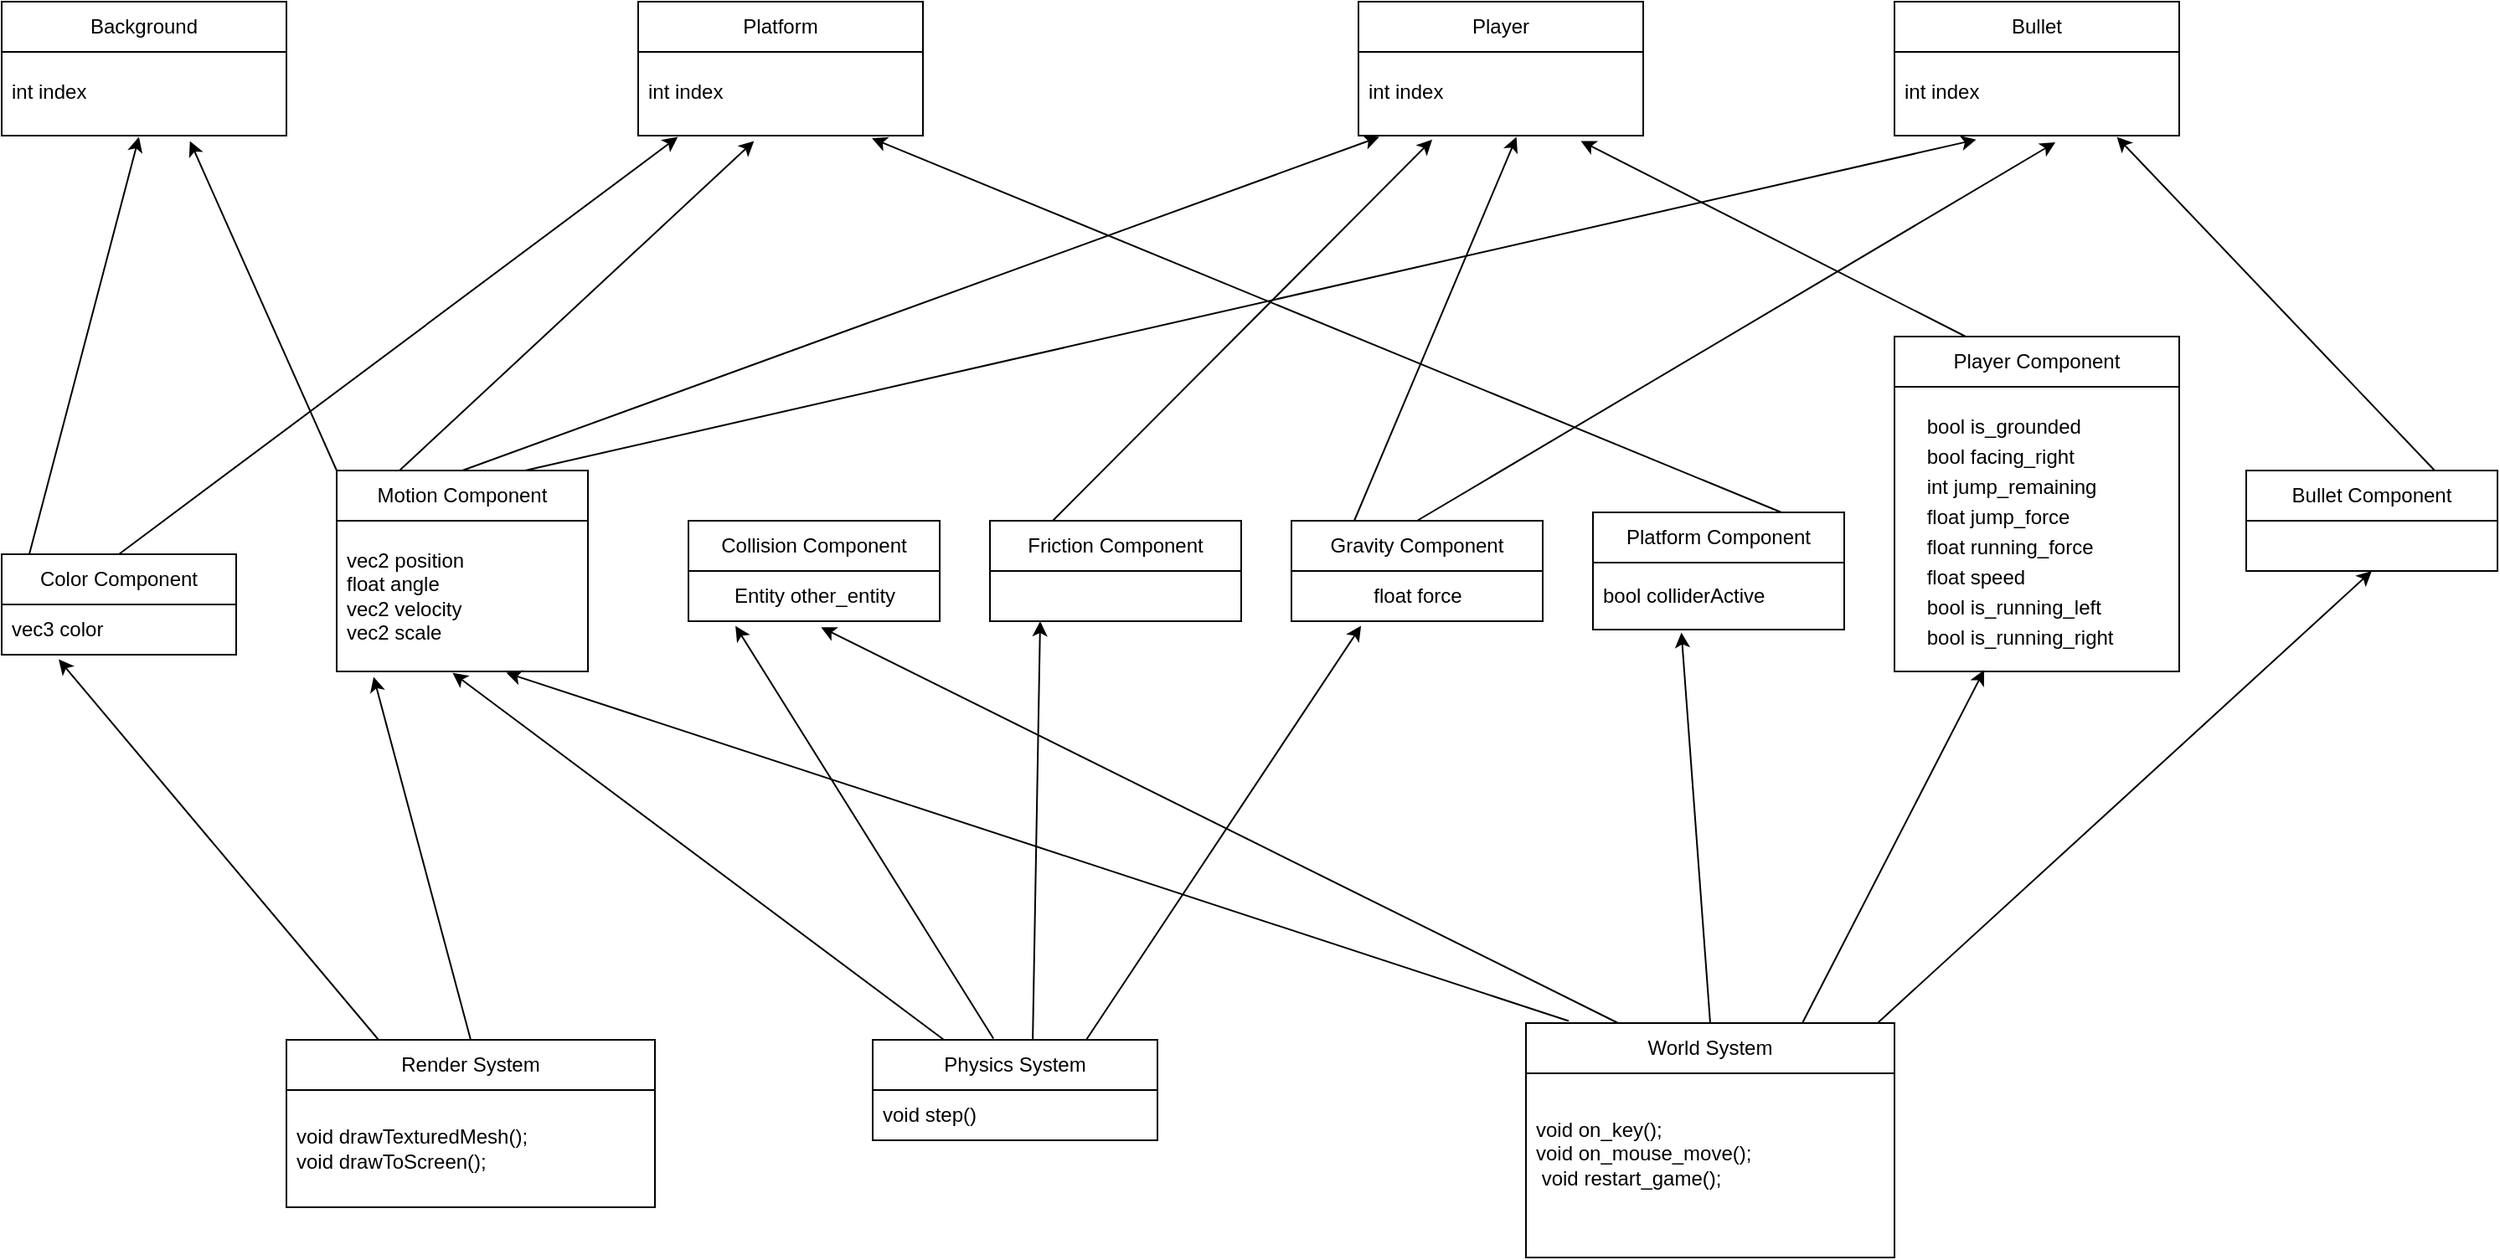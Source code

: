 <mxfile version="20.4.1" type="device"><diagram name="Page-1" id="4Whk2CYhRU4salSlaz38"><mxGraphModel dx="1790" dy="820" grid="1" gridSize="10" guides="1" tooltips="1" connect="1" arrows="1" fold="1" page="1" pageScale="1" pageWidth="2000" pageHeight="1100" math="0" shadow="0"><root><mxCell id="0"/><mxCell id="1" parent="0"/><mxCell id="E_AX1NJWSpd25wLAtNJO-4" value="Platform Component" style="swimlane;fontStyle=0;childLayout=stackLayout;horizontal=1;startSize=30;horizontalStack=0;resizeParent=1;resizeParentMax=0;resizeLast=0;collapsible=1;marginBottom=0;whiteSpace=wrap;html=1;" parent="1" vertex="1"><mxGeometry x="1130" y="365" width="150" height="70" as="geometry"/></mxCell><mxCell id="E_AX1NJWSpd25wLAtNJO-5" value="bool colliderActive" style="text;strokeColor=none;fillColor=none;align=left;verticalAlign=middle;spacingLeft=4;spacingRight=4;overflow=hidden;points=[[0,0.5],[1,0.5]];portConstraint=eastwest;rotatable=0;whiteSpace=wrap;html=1;" parent="E_AX1NJWSpd25wLAtNJO-4" vertex="1"><mxGeometry y="30" width="150" height="40" as="geometry"/></mxCell><mxCell id="E_AX1NJWSpd25wLAtNJO-8" value="Motion Component" style="swimlane;fontStyle=0;childLayout=stackLayout;horizontal=1;startSize=30;horizontalStack=0;resizeParent=1;resizeParentMax=0;resizeLast=0;collapsible=1;marginBottom=0;whiteSpace=wrap;html=1;" parent="1" vertex="1"><mxGeometry x="380" y="340" width="150" height="120" as="geometry"/></mxCell><mxCell id="E_AX1NJWSpd25wLAtNJO-9" value="&lt;div&gt;vec2 position&lt;/div&gt;&lt;div&gt;float angle&lt;/div&gt;&lt;div&gt;vec2 velocity&lt;/div&gt;&lt;div&gt;vec2 scale&lt;/div&gt;" style="text;strokeColor=none;fillColor=none;align=left;verticalAlign=middle;spacingLeft=4;spacingRight=4;overflow=hidden;points=[[0,0.5],[1,0.5]];portConstraint=eastwest;rotatable=0;whiteSpace=wrap;html=1;" parent="E_AX1NJWSpd25wLAtNJO-8" vertex="1"><mxGeometry y="30" width="150" height="90" as="geometry"/></mxCell><mxCell id="E_AX1NJWSpd25wLAtNJO-10" value="Color Component" style="swimlane;fontStyle=0;childLayout=stackLayout;horizontal=1;startSize=30;horizontalStack=0;resizeParent=1;resizeParentMax=0;resizeLast=0;collapsible=1;marginBottom=0;whiteSpace=wrap;html=1;" parent="1" vertex="1"><mxGeometry x="180" y="390" width="140" height="60" as="geometry"/></mxCell><mxCell id="E_AX1NJWSpd25wLAtNJO-11" value="vec3 color" style="text;strokeColor=none;fillColor=none;align=left;verticalAlign=middle;spacingLeft=4;spacingRight=4;overflow=hidden;points=[[0,0.5],[1,0.5]];portConstraint=eastwest;rotatable=0;whiteSpace=wrap;html=1;" parent="E_AX1NJWSpd25wLAtNJO-10" vertex="1"><mxGeometry y="30" width="140" height="30" as="geometry"/></mxCell><mxCell id="E_AX1NJWSpd25wLAtNJO-12" value="Player Component" style="swimlane;fontStyle=0;childLayout=stackLayout;horizontal=1;startSize=30;horizontalStack=0;resizeParent=1;resizeParentMax=0;resizeLast=0;collapsible=1;marginBottom=0;whiteSpace=wrap;html=1;fillColor=default;" parent="1" vertex="1"><mxGeometry x="1310" y="260" width="170" height="200" as="geometry"/></mxCell><mxCell id="E_AX1NJWSpd25wLAtNJO-13" value="&lt;p style=&quot;line-height: 130%;&quot;&gt;&lt;/p&gt;&lt;div style=&quot;line-height: 150%;&quot;&gt;&lt;span data-darkreader-inline-color=&quot;&quot; data-darkreader-inline-bgcolor=&quot;&quot; style=&quot;background-color: initial; color: rgb(0, 0, 0); --darkreader-inline-bgcolor: initial; --darkreader-inline-color: #e8e6e3;&quot;&gt;&lt;span style=&quot;white-space: pre;&quot;&gt;&amp;nbsp;&amp;nbsp;&amp;nbsp;&amp;nbsp;&lt;/span&gt;&lt;/span&gt;&lt;span data-darkreader-inline-color=&quot;&quot; data-darkreader-inline-bgcolor=&quot;&quot; style=&quot;background-color: initial; color: rgb(0, 0, 0); --darkreader-inline-bgcolor: initial; --darkreader-inline-color: #e8e6e3;&quot;&gt;bool is_grounded&lt;/span&gt;&lt;br&gt;&lt;/div&gt;&lt;div style=&quot;line-height: 150%;&quot;&gt;&lt;span data-darkreader-inline-color=&quot;&quot; data-darkreader-inline-bgcolor=&quot;&quot; style=&quot;background-color: initial; color: rgb(0, 0, 0); --darkreader-inline-bgcolor: initial; --darkreader-inline-color: #e8e6e3;&quot;&gt;&lt;span style=&quot;white-space: pre;&quot;&gt;&amp;nbsp;&amp;nbsp;&amp;nbsp;&amp;nbsp;&lt;/span&gt;&lt;/span&gt;&lt;span data-darkreader-inline-color=&quot;&quot; data-darkreader-inline-bgcolor=&quot;&quot; style=&quot;background-color: initial; color: rgb(0, 0, 0); --darkreader-inline-bgcolor: initial; --darkreader-inline-color: #e8e6e3;&quot;&gt;bool facing_right&amp;nbsp;&lt;/span&gt;&lt;/div&gt;&lt;div style=&quot;line-height: 150%;&quot;&gt;&lt;span style=&quot;&quot;&gt;&lt;span style=&quot;&quot;&gt;&lt;span style=&quot;white-space: pre;&quot;&gt;&amp;nbsp;&amp;nbsp;&amp;nbsp;&amp;nbsp;&lt;/span&gt;&lt;/span&gt;int jump_remaining&amp;nbsp;&lt;/span&gt;&lt;/div&gt;&lt;div style=&quot;line-height: 150%;&quot;&gt;&lt;span style=&quot;&quot;&gt;&lt;span style=&quot;&quot;&gt;&lt;span style=&quot;white-space: pre;&quot;&gt;&amp;nbsp;&amp;nbsp;&amp;nbsp;&amp;nbsp;&lt;/span&gt;&lt;/span&gt;float jump_force&lt;/span&gt;&lt;/div&gt;&lt;div style=&quot;line-height: 150%;&quot;&gt;&lt;span style=&quot;&quot;&gt;&lt;span style=&quot;&quot;&gt;&lt;span style=&quot;white-space: pre;&quot;&gt;&amp;nbsp;&amp;nbsp;&amp;nbsp;&amp;nbsp;&lt;/span&gt;&lt;/span&gt;float running_force&amp;nbsp;&lt;/span&gt;&lt;/div&gt;&lt;div style=&quot;line-height: 150%;&quot;&gt;&lt;span style=&quot;&quot;&gt;&lt;span style=&quot;&quot;&gt;&lt;span style=&quot;white-space: pre;&quot;&gt;&amp;nbsp;&amp;nbsp;&amp;nbsp;&amp;nbsp;&lt;/span&gt;&lt;/span&gt;float speed&lt;/span&gt;&lt;/div&gt;&lt;div style=&quot;line-height: 150%;&quot;&gt;&lt;span style=&quot;&quot;&gt;&lt;span style=&quot;&quot;&gt;&lt;span style=&quot;white-space: pre;&quot;&gt;&amp;nbsp;&amp;nbsp;&amp;nbsp;&amp;nbsp;&lt;/span&gt;&lt;/span&gt;bool is_running_left&lt;/span&gt;&lt;/div&gt;&lt;div style=&quot;line-height: 150%;&quot;&gt;&lt;span style=&quot;&quot;&gt;&lt;span style=&quot;&quot;&gt;&lt;span style=&quot;white-space: pre;&quot;&gt;&amp;nbsp;&amp;nbsp;&amp;nbsp;&amp;nbsp;&lt;/span&gt;&lt;/span&gt;bool is_running_right&lt;/span&gt;&lt;/div&gt;&lt;p&gt;&lt;/p&gt;" style="text;strokeColor=none;fillColor=none;align=left;verticalAlign=middle;spacingLeft=4;spacingRight=4;overflow=hidden;points=[[0,0.5],[1,0.5]];portConstraint=eastwest;rotatable=0;whiteSpace=wrap;html=1;" parent="E_AX1NJWSpd25wLAtNJO-12" vertex="1"><mxGeometry y="30" width="170" height="170" as="geometry"/></mxCell><mxCell id="E_AX1NJWSpd25wLAtNJO-14" value="Render System" style="swimlane;fontStyle=0;childLayout=stackLayout;horizontal=1;startSize=30;horizontalStack=0;resizeParent=1;resizeParentMax=0;resizeLast=0;collapsible=1;marginBottom=0;whiteSpace=wrap;html=1;" parent="1" vertex="1"><mxGeometry x="350" y="680" width="220" height="100" as="geometry"/></mxCell><mxCell id="E_AX1NJWSpd25wLAtNJO-15" value="&lt;div&gt;void drawTexturedMesh();&lt;/div&gt;&lt;div&gt;void drawToScreen();&lt;span style=&quot;&quot;&gt;&lt;/span&gt;&lt;/div&gt;" style="text;strokeColor=none;fillColor=none;align=left;verticalAlign=middle;spacingLeft=4;spacingRight=4;overflow=hidden;points=[[0,0.5],[1,0.5]];portConstraint=eastwest;rotatable=0;whiteSpace=wrap;html=1;" parent="E_AX1NJWSpd25wLAtNJO-14" vertex="1"><mxGeometry y="30" width="220" height="70" as="geometry"/></mxCell><mxCell id="E_AX1NJWSpd25wLAtNJO-18" value="Physics System" style="swimlane;fontStyle=0;childLayout=stackLayout;horizontal=1;startSize=30;horizontalStack=0;resizeParent=1;resizeParentMax=0;resizeLast=0;collapsible=1;marginBottom=0;whiteSpace=wrap;html=1;" parent="1" vertex="1"><mxGeometry x="700" y="680" width="170" height="60" as="geometry"/></mxCell><mxCell id="E_AX1NJWSpd25wLAtNJO-19" value="void&amp;nbsp;step()" style="text;strokeColor=none;fillColor=none;align=left;verticalAlign=middle;spacingLeft=4;spacingRight=4;overflow=hidden;points=[[0,0.5],[1,0.5]];portConstraint=eastwest;rotatable=0;whiteSpace=wrap;html=1;" parent="E_AX1NJWSpd25wLAtNJO-18" vertex="1"><mxGeometry y="30" width="170" height="30" as="geometry"/></mxCell><mxCell id="8jfZw3TqL5WwRgK06lYh-1" value="World System" style="swimlane;fontStyle=0;childLayout=stackLayout;horizontal=1;startSize=30;horizontalStack=0;resizeParent=1;resizeParentMax=0;resizeLast=0;collapsible=1;marginBottom=0;whiteSpace=wrap;html=1;" parent="1" vertex="1"><mxGeometry x="1090" y="670" width="220" height="140" as="geometry"/></mxCell><mxCell id="8jfZw3TqL5WwRgK06lYh-2" value="&lt;div&gt;void on_key();&lt;/div&gt;&lt;div&gt;void on_mouse_move();&lt;span style=&quot;&quot;&gt;&lt;/span&gt;&lt;/div&gt;&lt;div&gt;&lt;span style=&quot;background-color: initial;&quot;&gt;&lt;span style=&quot;white-space: pre;&quot;&gt;&amp;nbsp;&lt;/span&gt;&lt;/span&gt;&lt;span style=&quot;background-color: initial;&quot;&gt;void restart_game();&lt;/span&gt;&lt;br&gt;&lt;/div&gt;&lt;div&gt;&lt;br&gt;&lt;/div&gt;" style="text;strokeColor=none;fillColor=none;align=left;verticalAlign=middle;spacingLeft=4;spacingRight=4;overflow=hidden;points=[[0,0.5],[1,0.5]];portConstraint=eastwest;rotatable=0;whiteSpace=wrap;html=1;" parent="8jfZw3TqL5WwRgK06lYh-1" vertex="1"><mxGeometry y="30" width="220" height="110" as="geometry"/></mxCell><mxCell id="r48Ck-CKU5FbPxM-GwQW-3" value="Friction Component" style="swimlane;fontStyle=0;childLayout=stackLayout;horizontal=1;startSize=30;horizontalStack=0;resizeParent=1;resizeParentMax=0;resizeLast=0;collapsible=1;marginBottom=0;whiteSpace=wrap;html=1;" vertex="1" parent="1"><mxGeometry x="770" y="370" width="150" height="60" as="geometry"/></mxCell><mxCell id="r48Ck-CKU5FbPxM-GwQW-4" value="Gravity Component" style="swimlane;fontStyle=0;childLayout=stackLayout;horizontal=1;startSize=30;horizontalStack=0;resizeParent=1;resizeParentMax=0;resizeLast=0;collapsible=1;marginBottom=0;whiteSpace=wrap;html=1;" vertex="1" parent="1"><mxGeometry x="950" y="370" width="150" height="60" as="geometry"/></mxCell><mxCell id="r48Ck-CKU5FbPxM-GwQW-7" value="float force" style="text;html=1;align=center;verticalAlign=middle;resizable=0;points=[];autosize=1;strokeColor=none;fillColor=none;" vertex="1" parent="r48Ck-CKU5FbPxM-GwQW-4"><mxGeometry y="30" width="150" height="30" as="geometry"/></mxCell><mxCell id="r48Ck-CKU5FbPxM-GwQW-5" value="Bullet Component" style="swimlane;fontStyle=0;childLayout=stackLayout;horizontal=1;startSize=30;horizontalStack=0;resizeParent=1;resizeParentMax=0;resizeLast=0;collapsible=1;marginBottom=0;whiteSpace=wrap;html=1;" vertex="1" parent="1"><mxGeometry x="1520" y="340" width="150" height="60" as="geometry"/></mxCell><mxCell id="r48Ck-CKU5FbPxM-GwQW-10" value="Collision Component" style="swimlane;fontStyle=0;childLayout=stackLayout;horizontal=1;startSize=30;horizontalStack=0;resizeParent=1;resizeParentMax=0;resizeLast=0;collapsible=1;marginBottom=0;whiteSpace=wrap;html=1;" vertex="1" parent="1"><mxGeometry x="590" y="370" width="150" height="60" as="geometry"/></mxCell><mxCell id="r48Ck-CKU5FbPxM-GwQW-11" value="Entity other_entity" style="text;html=1;align=center;verticalAlign=middle;resizable=0;points=[];autosize=1;strokeColor=none;fillColor=none;" vertex="1" parent="r48Ck-CKU5FbPxM-GwQW-10"><mxGeometry y="30" width="150" height="30" as="geometry"/></mxCell><mxCell id="r48Ck-CKU5FbPxM-GwQW-29" value="" style="endArrow=classic;html=1;rounded=0;exitX=0.25;exitY=0;exitDx=0;exitDy=0;entryX=0.243;entryY=1.093;entryDx=0;entryDy=0;entryPerimeter=0;" edge="1" parent="1" source="E_AX1NJWSpd25wLAtNJO-14" target="E_AX1NJWSpd25wLAtNJO-11"><mxGeometry width="50" height="50" relative="1" as="geometry"><mxPoint x="810" y="570" as="sourcePoint"/><mxPoint x="960" y="510" as="targetPoint"/></mxGeometry></mxCell><mxCell id="r48Ck-CKU5FbPxM-GwQW-30" value="" style="endArrow=classic;html=1;rounded=0;exitX=0.5;exitY=0;exitDx=0;exitDy=0;entryX=0.147;entryY=1.036;entryDx=0;entryDy=0;entryPerimeter=0;" edge="1" parent="1" source="E_AX1NJWSpd25wLAtNJO-14" target="E_AX1NJWSpd25wLAtNJO-9"><mxGeometry width="50" height="50" relative="1" as="geometry"><mxPoint x="245" y="660" as="sourcePoint"/><mxPoint x="224.02" y="462.79" as="targetPoint"/></mxGeometry></mxCell><mxCell id="r48Ck-CKU5FbPxM-GwQW-31" value="" style="endArrow=classic;html=1;rounded=0;exitX=0.25;exitY=0;exitDx=0;exitDy=0;entryX=0.461;entryY=1.009;entryDx=0;entryDy=0;entryPerimeter=0;" edge="1" parent="1" source="E_AX1NJWSpd25wLAtNJO-18" target="E_AX1NJWSpd25wLAtNJO-9"><mxGeometry width="50" height="50" relative="1" as="geometry"><mxPoint x="300" y="660" as="sourcePoint"/><mxPoint x="433.404" y="470" as="targetPoint"/></mxGeometry></mxCell><mxCell id="r48Ck-CKU5FbPxM-GwQW-32" value="" style="endArrow=classic;html=1;rounded=0;exitX=0.116;exitY=-0.009;exitDx=0;exitDy=0;entryX=0.675;entryY=1.009;entryDx=0;entryDy=0;entryPerimeter=0;exitPerimeter=0;" edge="1" parent="1" source="8jfZw3TqL5WwRgK06lYh-1" target="E_AX1NJWSpd25wLAtNJO-9"><mxGeometry width="50" height="50" relative="1" as="geometry"><mxPoint x="512.5" y="660" as="sourcePoint"/><mxPoint x="459.15" y="470.81" as="targetPoint"/></mxGeometry></mxCell><mxCell id="r48Ck-CKU5FbPxM-GwQW-33" value="" style="endArrow=classic;html=1;rounded=0;entryX=0.187;entryY=1.093;entryDx=0;entryDy=0;entryPerimeter=0;exitX=0.424;exitY=-0.013;exitDx=0;exitDy=0;exitPerimeter=0;" edge="1" parent="1" source="E_AX1NJWSpd25wLAtNJO-18" target="r48Ck-CKU5FbPxM-GwQW-11"><mxGeometry width="50" height="50" relative="1" as="geometry"><mxPoint x="530" y="650" as="sourcePoint"/><mxPoint x="469.15" y="480.81" as="targetPoint"/></mxGeometry></mxCell><mxCell id="r48Ck-CKU5FbPxM-GwQW-34" value="" style="endArrow=classic;html=1;rounded=0;exitX=0.25;exitY=0;exitDx=0;exitDy=0;entryX=0.528;entryY=1.12;entryDx=0;entryDy=0;entryPerimeter=0;" edge="1" parent="1" source="8jfZw3TqL5WwRgK06lYh-1" target="r48Ck-CKU5FbPxM-GwQW-11"><mxGeometry width="50" height="50" relative="1" as="geometry"><mxPoint x="532.5" y="680" as="sourcePoint"/><mxPoint x="479.15" y="490.81" as="targetPoint"/></mxGeometry></mxCell><mxCell id="r48Ck-CKU5FbPxM-GwQW-35" value="" style="endArrow=classic;html=1;rounded=0;exitX=0.562;exitY=0.007;exitDx=0;exitDy=0;exitPerimeter=0;" edge="1" parent="1" source="E_AX1NJWSpd25wLAtNJO-18"><mxGeometry width="50" height="50" relative="1" as="geometry"><mxPoint x="542.5" y="690" as="sourcePoint"/><mxPoint x="800" y="430" as="targetPoint"/></mxGeometry></mxCell><mxCell id="r48Ck-CKU5FbPxM-GwQW-36" value="" style="endArrow=classic;html=1;rounded=0;exitX=0.75;exitY=0;exitDx=0;exitDy=0;entryX=0.277;entryY=1.093;entryDx=0;entryDy=0;entryPerimeter=0;" edge="1" parent="1" source="E_AX1NJWSpd25wLAtNJO-18" target="r48Ck-CKU5FbPxM-GwQW-7"><mxGeometry width="50" height="50" relative="1" as="geometry"><mxPoint x="565.54" y="660.42" as="sourcePoint"/><mxPoint x="810" y="440" as="targetPoint"/></mxGeometry></mxCell><mxCell id="r48Ck-CKU5FbPxM-GwQW-37" value="" style="endArrow=classic;html=1;rounded=0;exitX=0.5;exitY=0;exitDx=0;exitDy=0;entryX=0.352;entryY=1.045;entryDx=0;entryDy=0;entryPerimeter=0;" edge="1" parent="1" source="8jfZw3TqL5WwRgK06lYh-1" target="E_AX1NJWSpd25wLAtNJO-5"><mxGeometry width="50" height="50" relative="1" as="geometry"><mxPoint x="975" y="640" as="sourcePoint"/><mxPoint x="679.2" y="443.6" as="targetPoint"/></mxGeometry></mxCell><mxCell id="r48Ck-CKU5FbPxM-GwQW-38" value="" style="endArrow=classic;html=1;rounded=0;exitX=0.75;exitY=0;exitDx=0;exitDy=0;entryX=0.315;entryY=0.995;entryDx=0;entryDy=0;entryPerimeter=0;" edge="1" parent="1" source="8jfZw3TqL5WwRgK06lYh-1" target="E_AX1NJWSpd25wLAtNJO-13"><mxGeometry width="50" height="50" relative="1" as="geometry"><mxPoint x="1030" y="640" as="sourcePoint"/><mxPoint x="1192.8" y="446.8" as="targetPoint"/></mxGeometry></mxCell><mxCell id="r48Ck-CKU5FbPxM-GwQW-39" value="" style="endArrow=classic;html=1;rounded=0;exitX=0.956;exitY=-0.003;exitDx=0;exitDy=0;entryX=0.5;entryY=1;entryDx=0;entryDy=0;exitPerimeter=0;" edge="1" parent="1" source="8jfZw3TqL5WwRgK06lYh-1" target="r48Ck-CKU5FbPxM-GwQW-5"><mxGeometry width="50" height="50" relative="1" as="geometry"><mxPoint x="1085" y="640" as="sourcePoint"/><mxPoint x="1373.55" y="469.15" as="targetPoint"/></mxGeometry></mxCell><mxCell id="r48Ck-CKU5FbPxM-GwQW-40" value="Player" style="swimlane;fontStyle=0;childLayout=stackLayout;horizontal=1;startSize=30;horizontalStack=0;resizeParent=1;resizeParentMax=0;resizeLast=0;collapsible=1;marginBottom=0;whiteSpace=wrap;html=1;fillColor=default;" vertex="1" parent="1"><mxGeometry x="990" y="60" width="170" height="80" as="geometry"/></mxCell><mxCell id="r48Ck-CKU5FbPxM-GwQW-41" value="&lt;p style=&quot;line-height: 130%;&quot;&gt;&lt;/p&gt;&lt;div style=&quot;line-height: 150%;&quot;&gt;&lt;span style=&quot;white-space: pre;&quot;&gt;int index&lt;/span&gt;&lt;/div&gt;&lt;div style=&quot;line-height: 150%;&quot;&gt;&lt;span style=&quot;white-space: pre;&quot;&gt;&lt;br&gt;&lt;/span&gt;&lt;/div&gt;&lt;p&gt;&lt;/p&gt;" style="text;strokeColor=none;fillColor=none;align=left;verticalAlign=middle;spacingLeft=4;spacingRight=4;overflow=hidden;points=[[0,0.5],[1,0.5]];portConstraint=eastwest;rotatable=0;whiteSpace=wrap;html=1;" vertex="1" parent="r48Ck-CKU5FbPxM-GwQW-40"><mxGeometry y="30" width="170" height="50" as="geometry"/></mxCell><mxCell id="r48Ck-CKU5FbPxM-GwQW-42" value="" style="endArrow=classic;html=1;rounded=0;exitX=0.5;exitY=0;exitDx=0;exitDy=0;entryX=0.073;entryY=1.016;entryDx=0;entryDy=0;entryPerimeter=0;" edge="1" parent="1" source="E_AX1NJWSpd25wLAtNJO-8" target="r48Ck-CKU5FbPxM-GwQW-41"><mxGeometry width="50" height="50" relative="1" as="geometry"><mxPoint x="470" y="690" as="sourcePoint"/><mxPoint x="412.05" y="473.24" as="targetPoint"/></mxGeometry></mxCell><mxCell id="r48Ck-CKU5FbPxM-GwQW-43" value="" style="endArrow=classic;html=1;rounded=0;exitX=0.25;exitY=0;exitDx=0;exitDy=0;entryX=0.259;entryY=1.048;entryDx=0;entryDy=0;entryPerimeter=0;" edge="1" parent="1" source="r48Ck-CKU5FbPxM-GwQW-3" target="r48Ck-CKU5FbPxM-GwQW-41"><mxGeometry width="50" height="50" relative="1" as="geometry"><mxPoint x="427.5" y="350" as="sourcePoint"/><mxPoint x="732.41" y="130.8" as="targetPoint"/></mxGeometry></mxCell><mxCell id="r48Ck-CKU5FbPxM-GwQW-44" value="" style="endArrow=classic;html=1;rounded=0;exitX=0.25;exitY=0;exitDx=0;exitDy=0;entryX=0.555;entryY=1.016;entryDx=0;entryDy=0;entryPerimeter=0;" edge="1" parent="1" source="r48Ck-CKU5FbPxM-GwQW-4" target="r48Ck-CKU5FbPxM-GwQW-41"><mxGeometry width="50" height="50" relative="1" as="geometry"><mxPoint x="437.5" y="360" as="sourcePoint"/><mxPoint x="742.41" y="140.8" as="targetPoint"/></mxGeometry></mxCell><mxCell id="r48Ck-CKU5FbPxM-GwQW-45" value="" style="endArrow=classic;html=1;rounded=0;exitX=0.25;exitY=0;exitDx=0;exitDy=0;entryX=0.781;entryY=1.064;entryDx=0;entryDy=0;entryPerimeter=0;" edge="1" parent="1" source="E_AX1NJWSpd25wLAtNJO-12" target="r48Ck-CKU5FbPxM-GwQW-41"><mxGeometry width="50" height="50" relative="1" as="geometry"><mxPoint x="447.5" y="370" as="sourcePoint"/><mxPoint x="752.41" y="150.8" as="targetPoint"/></mxGeometry></mxCell><mxCell id="r48Ck-CKU5FbPxM-GwQW-46" value="Platform" style="swimlane;fontStyle=0;childLayout=stackLayout;horizontal=1;startSize=30;horizontalStack=0;resizeParent=1;resizeParentMax=0;resizeLast=0;collapsible=1;marginBottom=0;whiteSpace=wrap;html=1;fillColor=default;" vertex="1" parent="1"><mxGeometry x="560" y="60" width="170" height="80" as="geometry"/></mxCell><mxCell id="r48Ck-CKU5FbPxM-GwQW-47" value="&lt;p style=&quot;line-height: 130%;&quot;&gt;&lt;/p&gt;&lt;div style=&quot;line-height: 150%;&quot;&gt;&lt;span style=&quot;white-space: pre;&quot;&gt;int index&lt;/span&gt;&lt;/div&gt;&lt;div style=&quot;line-height: 150%;&quot;&gt;&lt;span style=&quot;white-space: pre;&quot;&gt;&lt;br&gt;&lt;/span&gt;&lt;/div&gt;&lt;p&gt;&lt;/p&gt;" style="text;strokeColor=none;fillColor=none;align=left;verticalAlign=middle;spacingLeft=4;spacingRight=4;overflow=hidden;points=[[0,0.5],[1,0.5]];portConstraint=eastwest;rotatable=0;whiteSpace=wrap;html=1;" vertex="1" parent="r48Ck-CKU5FbPxM-GwQW-46"><mxGeometry y="30" width="170" height="50" as="geometry"/></mxCell><mxCell id="r48Ck-CKU5FbPxM-GwQW-48" value="" style="endArrow=classic;html=1;rounded=0;exitX=0.75;exitY=0;exitDx=0;exitDy=0;entryX=0.821;entryY=1.032;entryDx=0;entryDy=0;entryPerimeter=0;" edge="1" parent="1" source="E_AX1NJWSpd25wLAtNJO-4" target="r48Ck-CKU5FbPxM-GwQW-47"><mxGeometry width="50" height="50" relative="1" as="geometry"><mxPoint x="427.5" y="350" as="sourcePoint"/><mxPoint x="1192.41" y="150.8" as="targetPoint"/></mxGeometry></mxCell><mxCell id="r48Ck-CKU5FbPxM-GwQW-49" value="" style="endArrow=classic;html=1;rounded=0;exitX=0.5;exitY=0;exitDx=0;exitDy=0;entryX=0.139;entryY=1.016;entryDx=0;entryDy=0;entryPerimeter=0;" edge="1" parent="1" source="E_AX1NJWSpd25wLAtNJO-10" target="r48Ck-CKU5FbPxM-GwQW-47"><mxGeometry width="50" height="50" relative="1" as="geometry"><mxPoint x="437.5" y="360" as="sourcePoint"/><mxPoint x="1202.41" y="160.8" as="targetPoint"/></mxGeometry></mxCell><mxCell id="r48Ck-CKU5FbPxM-GwQW-50" value="Bullet" style="swimlane;fontStyle=0;childLayout=stackLayout;horizontal=1;startSize=30;horizontalStack=0;resizeParent=1;resizeParentMax=0;resizeLast=0;collapsible=1;marginBottom=0;whiteSpace=wrap;html=1;fillColor=default;" vertex="1" parent="1"><mxGeometry x="1310" y="60" width="170" height="80" as="geometry"/></mxCell><mxCell id="r48Ck-CKU5FbPxM-GwQW-51" value="&lt;p style=&quot;line-height: 130%;&quot;&gt;&lt;/p&gt;&lt;div style=&quot;line-height: 150%;&quot;&gt;&lt;span style=&quot;white-space: pre;&quot;&gt;int index&lt;/span&gt;&lt;/div&gt;&lt;div style=&quot;line-height: 150%;&quot;&gt;&lt;span style=&quot;white-space: pre;&quot;&gt;&lt;br&gt;&lt;/span&gt;&lt;/div&gt;&lt;p&gt;&lt;/p&gt;" style="text;strokeColor=none;fillColor=none;align=left;verticalAlign=middle;spacingLeft=4;spacingRight=4;overflow=hidden;points=[[0,0.5],[1,0.5]];portConstraint=eastwest;rotatable=0;whiteSpace=wrap;html=1;" vertex="1" parent="r48Ck-CKU5FbPxM-GwQW-50"><mxGeometry y="30" width="170" height="50" as="geometry"/></mxCell><mxCell id="r48Ck-CKU5FbPxM-GwQW-52" value="" style="endArrow=classic;html=1;rounded=0;exitX=0.75;exitY=0;exitDx=0;exitDy=0;entryX=0.781;entryY=1.016;entryDx=0;entryDy=0;entryPerimeter=0;" edge="1" parent="1" source="r48Ck-CKU5FbPxM-GwQW-5" target="r48Ck-CKU5FbPxM-GwQW-51"><mxGeometry width="50" height="50" relative="1" as="geometry"><mxPoint x="1362.5" y="270" as="sourcePoint"/><mxPoint x="1132.77" y="153.2" as="targetPoint"/></mxGeometry></mxCell><mxCell id="r48Ck-CKU5FbPxM-GwQW-53" value="" style="endArrow=classic;html=1;rounded=0;exitX=0.75;exitY=0;exitDx=0;exitDy=0;entryX=0.287;entryY=1.048;entryDx=0;entryDy=0;entryPerimeter=0;" edge="1" parent="1" source="E_AX1NJWSpd25wLAtNJO-8" target="r48Ck-CKU5FbPxM-GwQW-51"><mxGeometry width="50" height="50" relative="1" as="geometry"><mxPoint x="1642.5" y="350" as="sourcePoint"/><mxPoint x="1452.77" y="150.8" as="targetPoint"/></mxGeometry></mxCell><mxCell id="r48Ck-CKU5FbPxM-GwQW-54" value="" style="endArrow=classic;html=1;rounded=0;exitX=0.5;exitY=0;exitDx=0;exitDy=0;entryX=0.565;entryY=1.08;entryDx=0;entryDy=0;entryPerimeter=0;" edge="1" parent="1" source="r48Ck-CKU5FbPxM-GwQW-4" target="r48Ck-CKU5FbPxM-GwQW-51"><mxGeometry width="50" height="50" relative="1" as="geometry"><mxPoint x="502.5" y="350" as="sourcePoint"/><mxPoint x="1368.79" y="152.4" as="targetPoint"/></mxGeometry></mxCell><mxCell id="r48Ck-CKU5FbPxM-GwQW-55" value="Background" style="swimlane;fontStyle=0;childLayout=stackLayout;horizontal=1;startSize=30;horizontalStack=0;resizeParent=1;resizeParentMax=0;resizeLast=0;collapsible=1;marginBottom=0;whiteSpace=wrap;html=1;fillColor=default;" vertex="1" parent="1"><mxGeometry x="180" y="60" width="170" height="80" as="geometry"/></mxCell><mxCell id="r48Ck-CKU5FbPxM-GwQW-56" value="&lt;p style=&quot;line-height: 130%;&quot;&gt;&lt;/p&gt;&lt;div style=&quot;line-height: 150%;&quot;&gt;&lt;span style=&quot;white-space: pre;&quot;&gt;int index&lt;/span&gt;&lt;/div&gt;&lt;div style=&quot;line-height: 150%;&quot;&gt;&lt;span style=&quot;white-space: pre;&quot;&gt;&lt;br&gt;&lt;/span&gt;&lt;/div&gt;&lt;p&gt;&lt;/p&gt;" style="text;strokeColor=none;fillColor=none;align=left;verticalAlign=middle;spacingLeft=4;spacingRight=4;overflow=hidden;points=[[0,0.5],[1,0.5]];portConstraint=eastwest;rotatable=0;whiteSpace=wrap;html=1;" vertex="1" parent="r48Ck-CKU5FbPxM-GwQW-55"><mxGeometry y="30" width="170" height="50" as="geometry"/></mxCell><mxCell id="r48Ck-CKU5FbPxM-GwQW-57" value="" style="endArrow=classic;html=1;rounded=0;exitX=0.117;exitY=0.007;exitDx=0;exitDy=0;entryX=0.482;entryY=1.016;entryDx=0;entryDy=0;entryPerimeter=0;exitPerimeter=0;" edge="1" parent="1" source="E_AX1NJWSpd25wLAtNJO-10" target="r48Ck-CKU5FbPxM-GwQW-56"><mxGeometry width="50" height="50" relative="1" as="geometry"><mxPoint x="225" y="400" as="sourcePoint"/><mxPoint x="593.63" y="150.8" as="targetPoint"/></mxGeometry></mxCell><mxCell id="r48Ck-CKU5FbPxM-GwQW-58" value="" style="endArrow=classic;html=1;rounded=0;exitX=0.25;exitY=0;exitDx=0;exitDy=0;entryX=0.407;entryY=1.064;entryDx=0;entryDy=0;entryPerimeter=0;" edge="1" parent="1" source="E_AX1NJWSpd25wLAtNJO-8" target="r48Ck-CKU5FbPxM-GwQW-47"><mxGeometry width="50" height="50" relative="1" as="geometry"><mxPoint x="465" y="350" as="sourcePoint"/><mxPoint x="1012.41" y="150.8" as="targetPoint"/></mxGeometry></mxCell><mxCell id="r48Ck-CKU5FbPxM-GwQW-61" value="" style="endArrow=classic;html=1;rounded=0;exitX=0;exitY=0;exitDx=0;exitDy=0;entryX=0.661;entryY=1.064;entryDx=0;entryDy=0;entryPerimeter=0;" edge="1" parent="1" source="E_AX1NJWSpd25wLAtNJO-8" target="r48Ck-CKU5FbPxM-GwQW-56"><mxGeometry width="50" height="50" relative="1" as="geometry"><mxPoint x="206.38" y="400.42" as="sourcePoint"/><mxPoint x="271.94" y="150.8" as="targetPoint"/></mxGeometry></mxCell></root></mxGraphModel></diagram></mxfile>